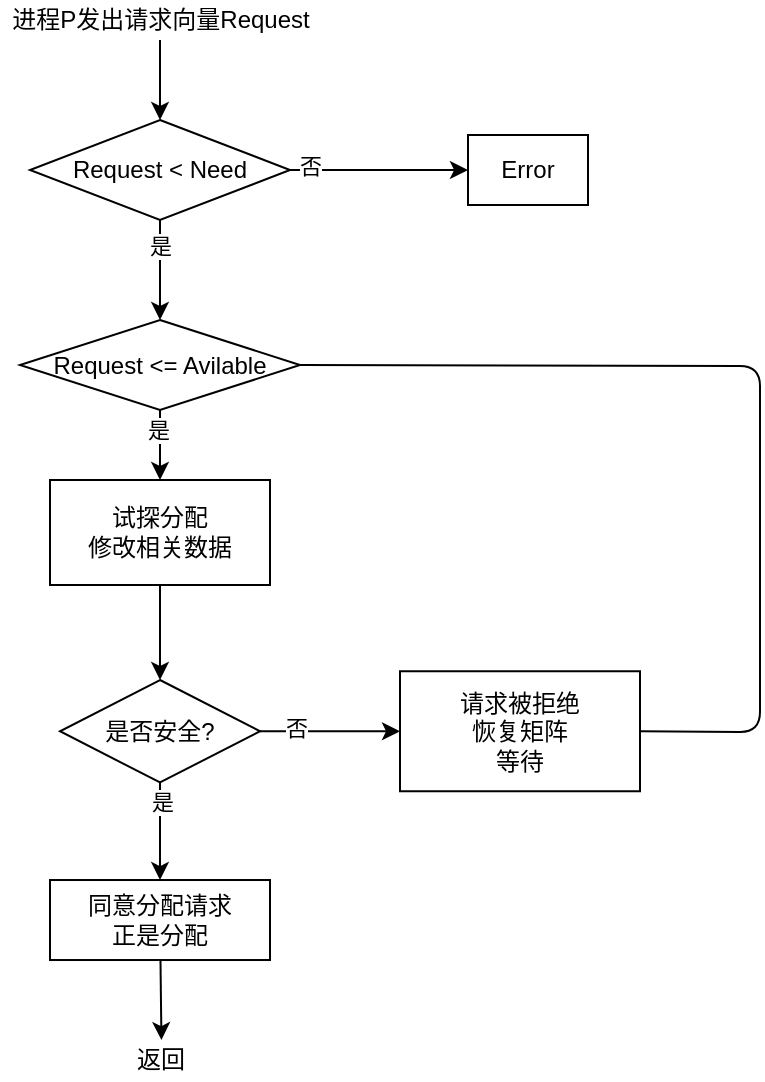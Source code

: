 <mxfile>
    <diagram id="n9F562Osk2lDhfPkQZs3" name="Page-1">
        <mxGraphModel dx="878" dy="566" grid="1" gridSize="10" guides="1" tooltips="1" connect="1" arrows="1" fold="1" page="1" pageScale="1" pageWidth="827" pageHeight="1169" math="0" shadow="0">
            <root>
                <mxCell id="0"/>
                <mxCell id="1" parent="0"/>
                <mxCell id="4" value="" style="edgeStyle=none;html=1;" edge="1" parent="1" source="2" target="3">
                    <mxGeometry relative="1" as="geometry"/>
                </mxCell>
                <mxCell id="2" value="进程P发出请求向量Request" style="text;html=1;align=center;verticalAlign=middle;resizable=0;points=[];autosize=1;strokeColor=none;fillColor=none;" vertex="1" parent="1">
                    <mxGeometry x="180" y="100" width="160" height="20" as="geometry"/>
                </mxCell>
                <mxCell id="6" value="" style="edgeStyle=none;html=1;" edge="1" parent="1" source="3" target="5">
                    <mxGeometry relative="1" as="geometry"/>
                </mxCell>
                <mxCell id="17" value="是" style="edgeLabel;html=1;align=center;verticalAlign=middle;resizable=0;points=[];" vertex="1" connectable="0" parent="6">
                    <mxGeometry x="-0.497" relative="1" as="geometry">
                        <mxPoint as="offset"/>
                    </mxGeometry>
                </mxCell>
                <mxCell id="8" value="" style="edgeStyle=none;html=1;" edge="1" parent="1" source="3" target="7">
                    <mxGeometry relative="1" as="geometry"/>
                </mxCell>
                <mxCell id="16" value="否" style="edgeLabel;html=1;align=center;verticalAlign=middle;resizable=0;points=[];" vertex="1" connectable="0" parent="8">
                    <mxGeometry x="-0.792" y="2" relative="1" as="geometry">
                        <mxPoint as="offset"/>
                    </mxGeometry>
                </mxCell>
                <mxCell id="3" value="Request &amp;lt; Need" style="rhombus;whiteSpace=wrap;html=1;" vertex="1" parent="1">
                    <mxGeometry x="195" y="160" width="130" height="50" as="geometry"/>
                </mxCell>
                <mxCell id="10" value="" style="edgeStyle=none;html=1;" edge="1" parent="1" source="5" target="9">
                    <mxGeometry relative="1" as="geometry"/>
                </mxCell>
                <mxCell id="18" value="是" style="edgeLabel;html=1;align=center;verticalAlign=middle;resizable=0;points=[];" vertex="1" connectable="0" parent="10">
                    <mxGeometry x="-0.429" y="-1" relative="1" as="geometry">
                        <mxPoint as="offset"/>
                    </mxGeometry>
                </mxCell>
                <mxCell id="5" value="Request &amp;lt;= Avilable" style="rhombus;whiteSpace=wrap;html=1;" vertex="1" parent="1">
                    <mxGeometry x="190" y="260" width="140" height="45" as="geometry"/>
                </mxCell>
                <mxCell id="7" value="Error" style="whiteSpace=wrap;html=1;" vertex="1" parent="1">
                    <mxGeometry x="414" y="167.5" width="60" height="35" as="geometry"/>
                </mxCell>
                <mxCell id="12" value="" style="edgeStyle=none;html=1;" edge="1" parent="1" source="9" target="11">
                    <mxGeometry relative="1" as="geometry"/>
                </mxCell>
                <mxCell id="9" value="试探分配&lt;br&gt;修改相关数据" style="whiteSpace=wrap;html=1;" vertex="1" parent="1">
                    <mxGeometry x="205" y="340" width="110" height="52.5" as="geometry"/>
                </mxCell>
                <mxCell id="14" value="" style="edgeStyle=none;html=1;" edge="1" parent="1" source="11" target="13">
                    <mxGeometry relative="1" as="geometry"/>
                </mxCell>
                <mxCell id="19" value="否" style="edgeLabel;html=1;align=center;verticalAlign=middle;resizable=0;points=[];" vertex="1" connectable="0" parent="14">
                    <mxGeometry x="-0.484" y="2" relative="1" as="geometry">
                        <mxPoint as="offset"/>
                    </mxGeometry>
                </mxCell>
                <mxCell id="21" value="" style="edgeStyle=none;html=1;" edge="1" parent="1" source="11" target="20">
                    <mxGeometry relative="1" as="geometry"/>
                </mxCell>
                <mxCell id="22" value="是" style="edgeLabel;html=1;align=center;verticalAlign=middle;resizable=0;points=[];" vertex="1" connectable="0" parent="21">
                    <mxGeometry x="-0.63" y="1" relative="1" as="geometry">
                        <mxPoint as="offset"/>
                    </mxGeometry>
                </mxCell>
                <mxCell id="11" value="是否安全?" style="rhombus;whiteSpace=wrap;html=1;" vertex="1" parent="1">
                    <mxGeometry x="210" y="440" width="100" height="51.25" as="geometry"/>
                </mxCell>
                <mxCell id="15" style="edgeStyle=none;html=1;entryX=1;entryY=0.5;entryDx=0;entryDy=0;exitX=1;exitY=0.5;exitDx=0;exitDy=0;strokeColor=default;endArrow=none;endFill=0;" edge="1" parent="1" source="13" target="5">
                    <mxGeometry relative="1" as="geometry">
                        <Array as="points">
                            <mxPoint x="560" y="466"/>
                            <mxPoint x="560" y="283"/>
                        </Array>
                    </mxGeometry>
                </mxCell>
                <mxCell id="13" value="请求被拒绝&lt;br&gt;恢复矩阵&lt;br&gt;等待" style="whiteSpace=wrap;html=1;" vertex="1" parent="1">
                    <mxGeometry x="380" y="435.625" width="120" height="60" as="geometry"/>
                </mxCell>
                <mxCell id="23" style="edgeStyle=none;html=1;entryX=0.518;entryY=0.003;entryDx=0;entryDy=0;entryPerimeter=0;" edge="1" parent="1" source="20" target="24">
                    <mxGeometry relative="1" as="geometry">
                        <mxPoint x="260.0" y="610" as="targetPoint"/>
                    </mxGeometry>
                </mxCell>
                <mxCell id="20" value="同意分配请求&lt;br&gt;正是分配" style="whiteSpace=wrap;html=1;" vertex="1" parent="1">
                    <mxGeometry x="205" y="540.01" width="110" height="40" as="geometry"/>
                </mxCell>
                <mxCell id="24" value="返回" style="text;html=1;align=center;verticalAlign=middle;resizable=0;points=[];autosize=1;strokeColor=none;fillColor=none;" vertex="1" parent="1">
                    <mxGeometry x="240" y="620" width="40" height="20" as="geometry"/>
                </mxCell>
            </root>
        </mxGraphModel>
    </diagram>
</mxfile>